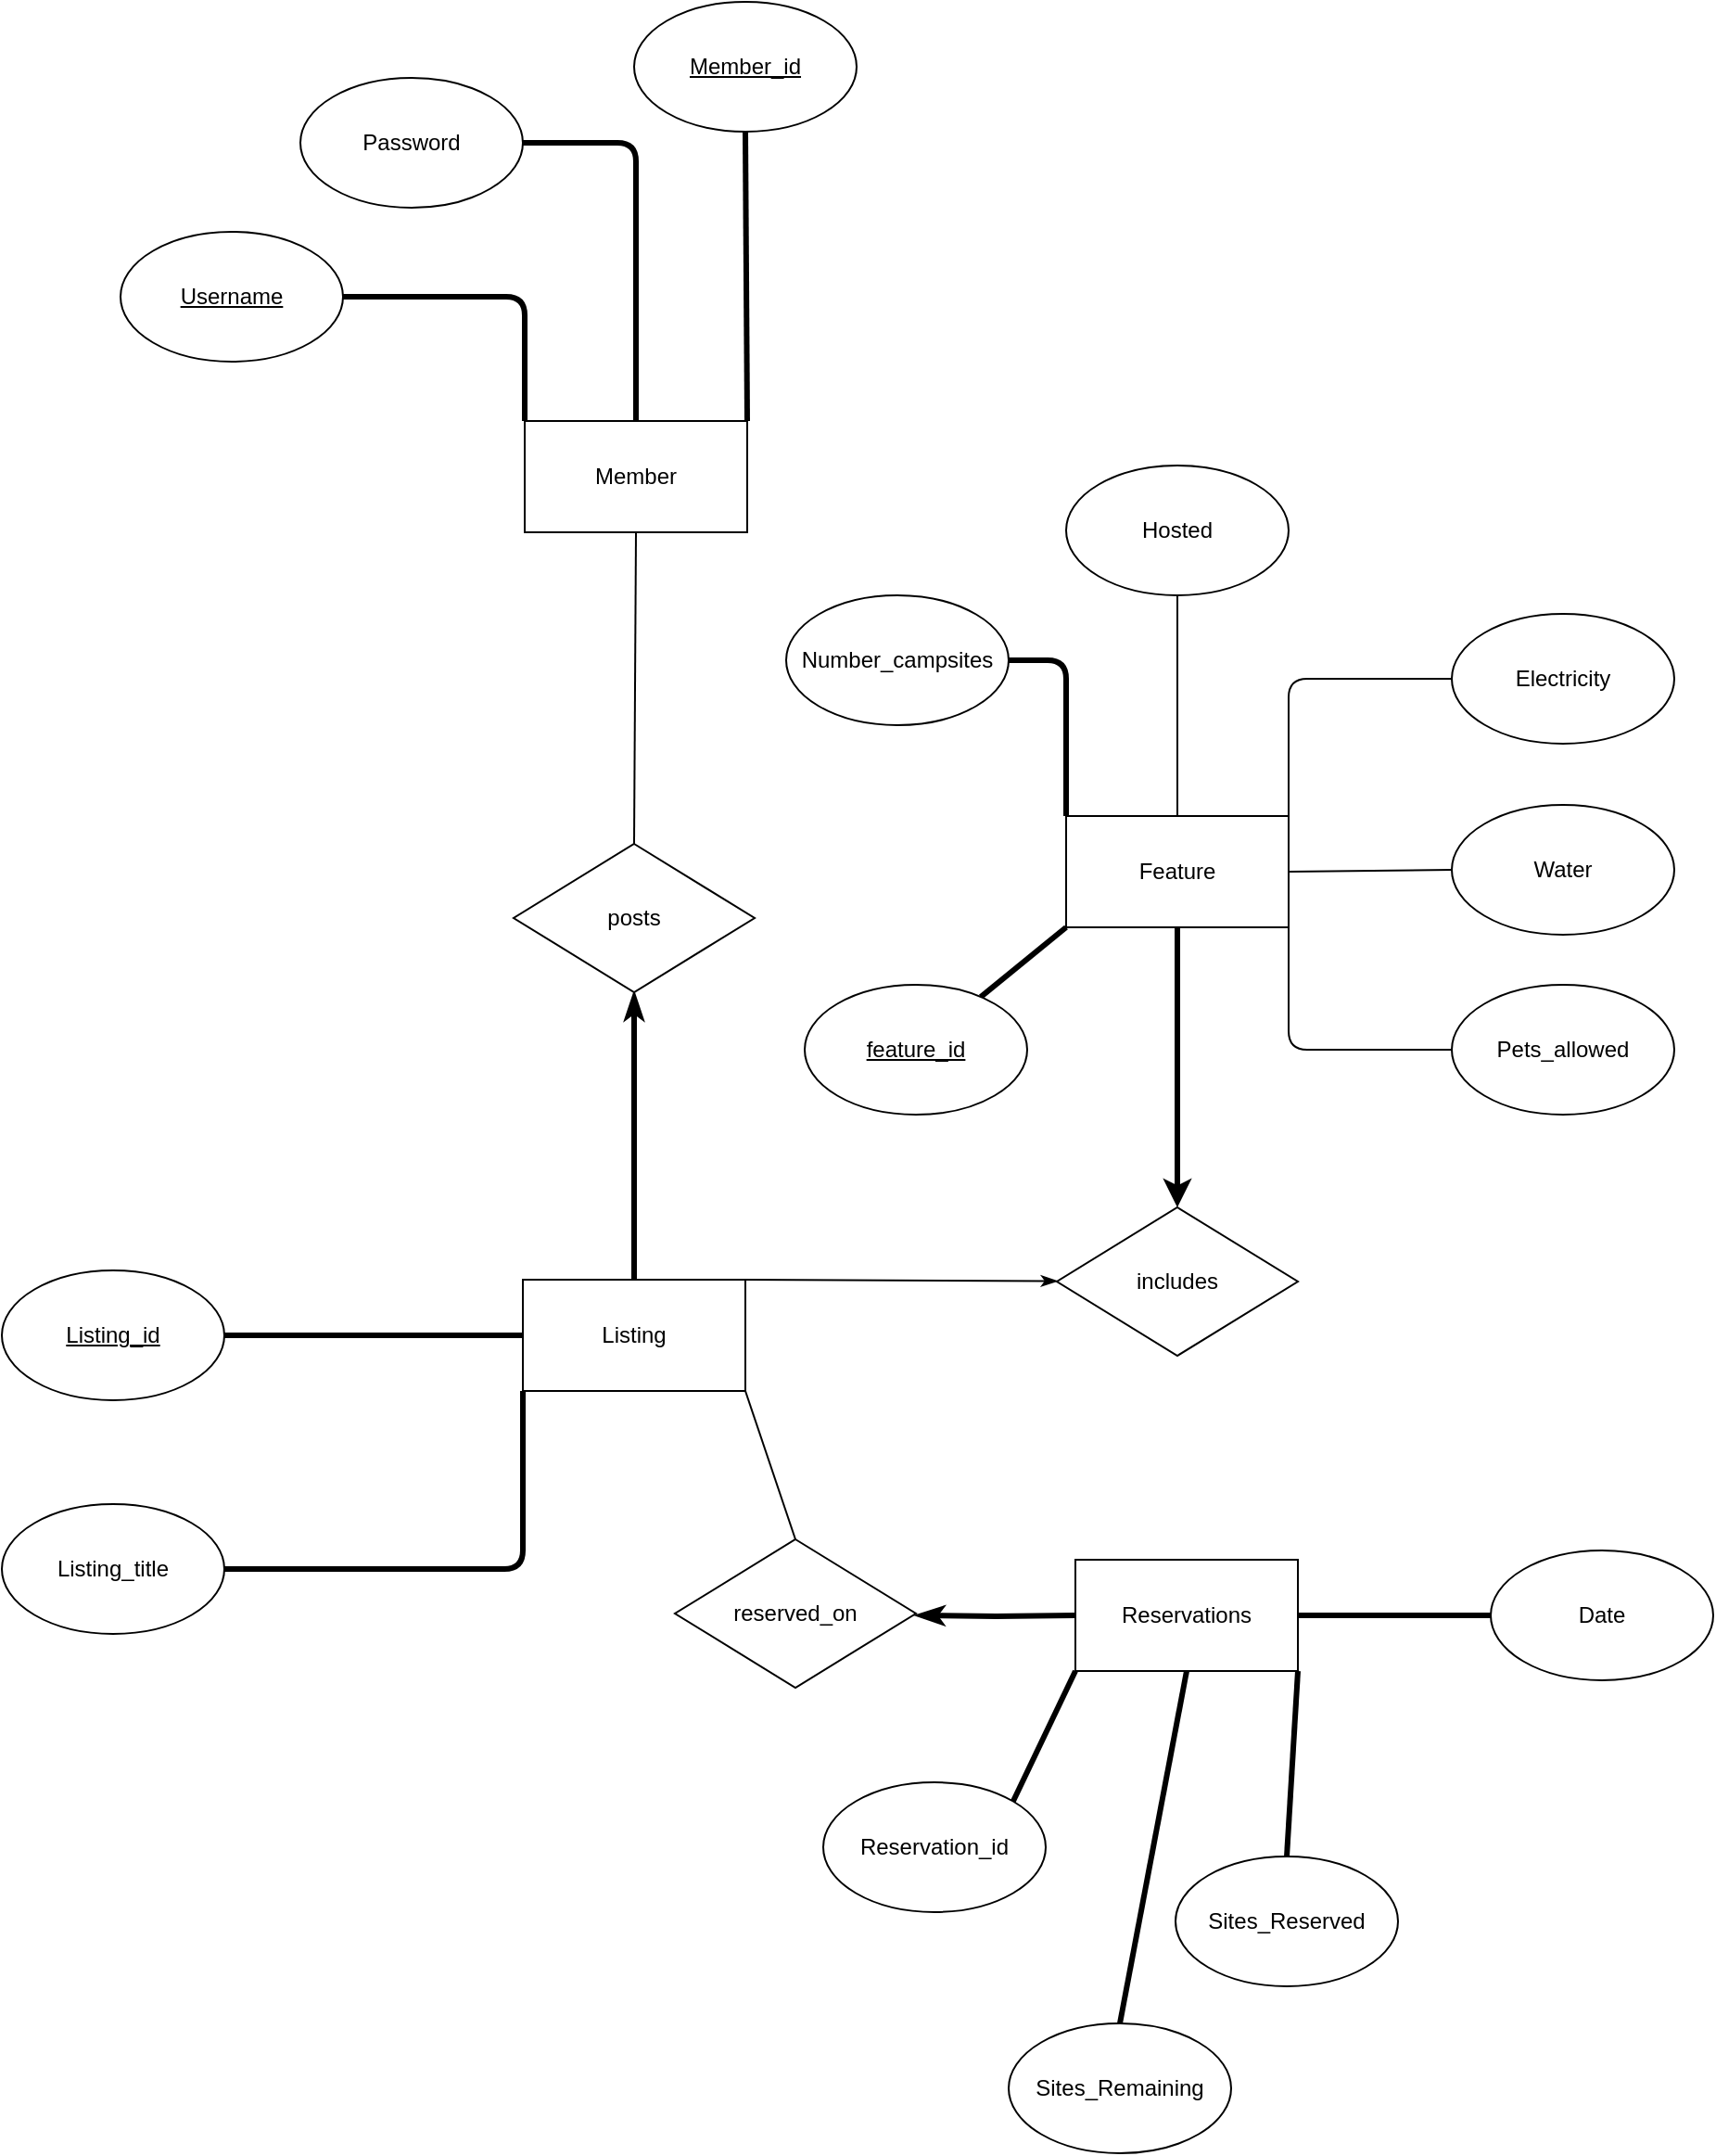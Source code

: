 <mxfile>
    <diagram id="T4raBvFOEA3yVydN5TE8" name="Page-1">
        <mxGraphModel dx="1154" dy="1709" grid="1" gridSize="10" guides="1" tooltips="1" connect="1" arrows="1" fold="1" page="1" pageScale="1" pageWidth="850" pageHeight="1100" math="0" shadow="0">
            <root>
                <mxCell id="0"/>
                <mxCell id="1" parent="0"/>
                <mxCell id="6" style="edgeStyle=none;html=1;exitX=0.5;exitY=1;exitDx=0;exitDy=0;entryX=0.5;entryY=0;entryDx=0;entryDy=0;endArrow=none;endFill=0;" parent="1" source="2" target="4" edge="1">
                    <mxGeometry relative="1" as="geometry"/>
                </mxCell>
                <mxCell id="52" style="edgeStyle=orthogonalEdgeStyle;html=1;exitX=0.5;exitY=0;exitDx=0;exitDy=0;entryX=1;entryY=0.5;entryDx=0;entryDy=0;strokeWidth=3;startArrow=none;startFill=0;endArrow=none;endFill=0;" parent="1" source="2" target="9" edge="1">
                    <mxGeometry relative="1" as="geometry"/>
                </mxCell>
                <mxCell id="2" value="Member" style="rounded=0;whiteSpace=wrap;html=1;" parent="1" vertex="1">
                    <mxGeometry x="379" y="-24" width="120" height="60" as="geometry"/>
                </mxCell>
                <mxCell id="18" value="" style="edgeStyle=none;html=1;strokeWidth=1;endArrow=classicThin;endFill=1;exitX=1;exitY=0;exitDx=0;exitDy=0;" parent="1" source="3" target="17" edge="1">
                    <mxGeometry relative="1" as="geometry"/>
                </mxCell>
                <mxCell id="74" style="edgeStyle=none;html=1;exitX=1;exitY=1;exitDx=0;exitDy=0;entryX=0.5;entryY=0;entryDx=0;entryDy=0;strokeWidth=1;startArrow=none;startFill=0;endArrow=none;endFill=0;" edge="1" parent="1" source="3" target="39">
                    <mxGeometry relative="1" as="geometry"/>
                </mxCell>
                <mxCell id="3" value="Listing" style="rounded=0;whiteSpace=wrap;html=1;" parent="1" vertex="1">
                    <mxGeometry x="378" y="439" width="120" height="60" as="geometry"/>
                </mxCell>
                <mxCell id="7" style="edgeStyle=none;html=1;exitX=0.5;exitY=1;exitDx=0;exitDy=0;entryX=0.5;entryY=0;entryDx=0;entryDy=0;endArrow=none;endFill=0;strokeWidth=3;startArrow=classicThin;startFill=1;" parent="1" source="4" target="3" edge="1">
                    <mxGeometry relative="1" as="geometry"/>
                </mxCell>
                <mxCell id="4" value="posts" style="rhombus;whiteSpace=wrap;html=1;" parent="1" vertex="1">
                    <mxGeometry x="373" y="204" width="130" height="80" as="geometry"/>
                </mxCell>
                <mxCell id="13" style="edgeStyle=none;html=1;exitX=0.5;exitY=1;exitDx=0;exitDy=0;entryX=1;entryY=0;entryDx=0;entryDy=0;strokeWidth=3;endArrow=none;endFill=0;startArrow=none;startFill=0;" parent="1" source="8" target="2" edge="1">
                    <mxGeometry relative="1" as="geometry"/>
                </mxCell>
                <mxCell id="8" value="&lt;u&gt;Member_id&lt;/u&gt;" style="ellipse;whiteSpace=wrap;html=1;" parent="1" vertex="1">
                    <mxGeometry x="438" y="-250" width="120" height="70" as="geometry"/>
                </mxCell>
                <mxCell id="9" value="Password" style="ellipse;whiteSpace=wrap;html=1;" parent="1" vertex="1">
                    <mxGeometry x="258" y="-209" width="120" height="70" as="geometry"/>
                </mxCell>
                <mxCell id="14" style="edgeStyle=orthogonalEdgeStyle;html=1;exitX=1;exitY=0.5;exitDx=0;exitDy=0;strokeWidth=3;endArrow=none;endFill=0;entryX=0;entryY=0;entryDx=0;entryDy=0;" parent="1" source="10" target="2" edge="1">
                    <mxGeometry relative="1" as="geometry">
                        <mxPoint x="280" y="70" as="targetPoint"/>
                    </mxGeometry>
                </mxCell>
                <mxCell id="10" value="&lt;u&gt;Username&lt;/u&gt;" style="ellipse;whiteSpace=wrap;html=1;" parent="1" vertex="1">
                    <mxGeometry x="161" y="-126" width="120" height="70" as="geometry"/>
                </mxCell>
                <mxCell id="67" style="edgeStyle=none;html=1;exitX=0;exitY=1;exitDx=0;exitDy=0;startArrow=none;startFill=0;endArrow=none;endFill=0;strokeWidth=3;" parent="1" source="16" target="66" edge="1">
                    <mxGeometry relative="1" as="geometry"/>
                </mxCell>
                <mxCell id="16" value="Feature" style="rounded=0;whiteSpace=wrap;html=1;" parent="1" vertex="1">
                    <mxGeometry x="671" y="189" width="120" height="60" as="geometry"/>
                </mxCell>
                <mxCell id="19" value="" style="edgeStyle=none;html=1;strokeWidth=3;endArrow=none;endFill=0;startArrow=classic;startFill=1;" parent="1" source="17" target="16" edge="1">
                    <mxGeometry relative="1" as="geometry"/>
                </mxCell>
                <mxCell id="17" value="includes" style="rhombus;whiteSpace=wrap;html=1;" parent="1" vertex="1">
                    <mxGeometry x="666" y="400" width="130" height="80" as="geometry"/>
                </mxCell>
                <mxCell id="22" style="edgeStyle=none;html=1;exitX=1;exitY=0.5;exitDx=0;exitDy=0;strokeWidth=3;startArrow=none;startFill=0;endArrow=none;endFill=0;" parent="1" source="20" target="3" edge="1">
                    <mxGeometry relative="1" as="geometry"/>
                </mxCell>
                <mxCell id="20" value="&lt;u&gt;Listing_id&lt;/u&gt;" style="ellipse;whiteSpace=wrap;html=1;" parent="1" vertex="1">
                    <mxGeometry x="97" y="434" width="120" height="70" as="geometry"/>
                </mxCell>
                <mxCell id="26" style="edgeStyle=orthogonalEdgeStyle;html=1;exitX=1;exitY=0.5;exitDx=0;exitDy=0;entryX=0;entryY=1;entryDx=0;entryDy=0;strokeWidth=3;startArrow=none;startFill=0;endArrow=none;endFill=0;" parent="1" source="23" target="3" edge="1">
                    <mxGeometry relative="1" as="geometry"/>
                </mxCell>
                <mxCell id="23" value="Listing_title" style="ellipse;whiteSpace=wrap;html=1;" parent="1" vertex="1">
                    <mxGeometry x="97" y="560" width="120" height="70" as="geometry"/>
                </mxCell>
                <mxCell id="31" style="edgeStyle=orthogonalEdgeStyle;html=1;exitX=1;exitY=0.5;exitDx=0;exitDy=0;entryX=0;entryY=0;entryDx=0;entryDy=0;strokeWidth=3;startArrow=none;startFill=0;endArrow=none;endFill=0;" parent="1" source="27" target="16" edge="1">
                    <mxGeometry relative="1" as="geometry"/>
                </mxCell>
                <mxCell id="27" value="Number_campsites" style="ellipse;whiteSpace=wrap;html=1;" parent="1" vertex="1">
                    <mxGeometry x="520" y="70" width="120" height="70" as="geometry"/>
                </mxCell>
                <mxCell id="32" style="edgeStyle=none;html=1;exitX=0.5;exitY=1;exitDx=0;exitDy=0;entryX=0.5;entryY=0;entryDx=0;entryDy=0;strokeWidth=1;startArrow=none;startFill=0;endArrow=none;endFill=0;" parent="1" source="28" target="16" edge="1">
                    <mxGeometry relative="1" as="geometry"/>
                </mxCell>
                <mxCell id="28" value="Hosted" style="ellipse;whiteSpace=wrap;html=1;" parent="1" vertex="1">
                    <mxGeometry x="671" width="120" height="70" as="geometry"/>
                </mxCell>
                <mxCell id="33" style="edgeStyle=orthogonalEdgeStyle;html=1;exitX=0;exitY=0.5;exitDx=0;exitDy=0;entryX=1;entryY=0;entryDx=0;entryDy=0;strokeWidth=1;startArrow=none;startFill=0;endArrow=none;endFill=0;" parent="1" source="29" target="16" edge="1">
                    <mxGeometry relative="1" as="geometry"/>
                </mxCell>
                <mxCell id="29" value="Electricity" style="ellipse;whiteSpace=wrap;html=1;" parent="1" vertex="1">
                    <mxGeometry x="879" y="80" width="120" height="70" as="geometry"/>
                </mxCell>
                <mxCell id="34" style="edgeStyle=none;html=1;exitX=0;exitY=0.5;exitDx=0;exitDy=0;entryX=1;entryY=0.5;entryDx=0;entryDy=0;strokeWidth=1;startArrow=none;startFill=0;endArrow=none;endFill=0;" parent="1" source="30" target="16" edge="1">
                    <mxGeometry relative="1" as="geometry"/>
                </mxCell>
                <mxCell id="30" value="Water" style="ellipse;whiteSpace=wrap;html=1;" parent="1" vertex="1">
                    <mxGeometry x="879" y="183" width="120" height="70" as="geometry"/>
                </mxCell>
                <mxCell id="37" style="edgeStyle=orthogonalEdgeStyle;html=1;exitX=0;exitY=0.5;exitDx=0;exitDy=0;entryX=1;entryY=1;entryDx=0;entryDy=0;strokeWidth=1;startArrow=none;startFill=0;endArrow=none;endFill=0;" parent="1" source="36" target="16" edge="1">
                    <mxGeometry relative="1" as="geometry"/>
                </mxCell>
                <mxCell id="36" value="Pets_allowed" style="ellipse;whiteSpace=wrap;html=1;" parent="1" vertex="1">
                    <mxGeometry x="879" y="280" width="120" height="70" as="geometry"/>
                </mxCell>
                <mxCell id="63" style="edgeStyle=none;html=1;exitX=1;exitY=0.5;exitDx=0;exitDy=0;entryX=0;entryY=0.5;entryDx=0;entryDy=0;strokeWidth=3;startArrow=none;startFill=0;endArrow=none;endFill=0;" parent="1" source="38" target="61" edge="1">
                    <mxGeometry relative="1" as="geometry"/>
                </mxCell>
                <mxCell id="71" style="edgeStyle=none;html=1;exitX=1;exitY=1;exitDx=0;exitDy=0;entryX=0.5;entryY=0;entryDx=0;entryDy=0;strokeWidth=3;startArrow=none;startFill=0;endArrow=none;endFill=0;" edge="1" parent="1" source="38" target="70">
                    <mxGeometry relative="1" as="geometry"/>
                </mxCell>
                <mxCell id="38" value="Reservations" style="rounded=0;whiteSpace=wrap;html=1;" parent="1" vertex="1">
                    <mxGeometry x="676" y="590" width="120" height="60" as="geometry"/>
                </mxCell>
                <mxCell id="47" style="edgeStyle=orthogonalEdgeStyle;html=1;exitX=1;exitY=0.5;exitDx=0;exitDy=0;entryX=0;entryY=0.5;entryDx=0;entryDy=0;strokeWidth=3;startArrow=classicThin;startFill=1;endArrow=none;endFill=0;" parent="1" target="38" edge="1">
                    <mxGeometry relative="1" as="geometry">
                        <mxPoint x="590" y="620.0" as="sourcePoint"/>
                    </mxGeometry>
                </mxCell>
                <mxCell id="39" value="reserved_on" style="rhombus;whiteSpace=wrap;html=1;" parent="1" vertex="1">
                    <mxGeometry x="460" y="579" width="130" height="80" as="geometry"/>
                </mxCell>
                <mxCell id="61" value="Date" style="ellipse;whiteSpace=wrap;html=1;" parent="1" vertex="1">
                    <mxGeometry x="900" y="585" width="120" height="70" as="geometry"/>
                </mxCell>
                <mxCell id="69" style="edgeStyle=none;html=1;exitX=0.5;exitY=0;exitDx=0;exitDy=0;entryX=0.5;entryY=1;entryDx=0;entryDy=0;strokeWidth=3;startArrow=none;startFill=0;endArrow=none;endFill=0;" edge="1" parent="1" source="62" target="38">
                    <mxGeometry relative="1" as="geometry"/>
                </mxCell>
                <mxCell id="62" value="Sites_Remaining" style="ellipse;whiteSpace=wrap;html=1;" parent="1" vertex="1">
                    <mxGeometry x="640" y="840" width="120" height="70" as="geometry"/>
                </mxCell>
                <mxCell id="66" value="&lt;u&gt;feature_id&lt;/u&gt;" style="ellipse;whiteSpace=wrap;html=1;" parent="1" vertex="1">
                    <mxGeometry x="530" y="280" width="120" height="70" as="geometry"/>
                </mxCell>
                <mxCell id="70" value="Sites_Reserved" style="ellipse;whiteSpace=wrap;html=1;" vertex="1" parent="1">
                    <mxGeometry x="730" y="750" width="120" height="70" as="geometry"/>
                </mxCell>
                <mxCell id="73" style="edgeStyle=none;html=1;exitX=1;exitY=0;exitDx=0;exitDy=0;entryX=0;entryY=1;entryDx=0;entryDy=0;strokeWidth=3;startArrow=none;startFill=0;endArrow=none;endFill=0;" edge="1" parent="1" source="72" target="38">
                    <mxGeometry relative="1" as="geometry"/>
                </mxCell>
                <mxCell id="72" value="Reservation_id" style="ellipse;whiteSpace=wrap;html=1;" vertex="1" parent="1">
                    <mxGeometry x="540" y="710" width="120" height="70" as="geometry"/>
                </mxCell>
            </root>
        </mxGraphModel>
    </diagram>
</mxfile>